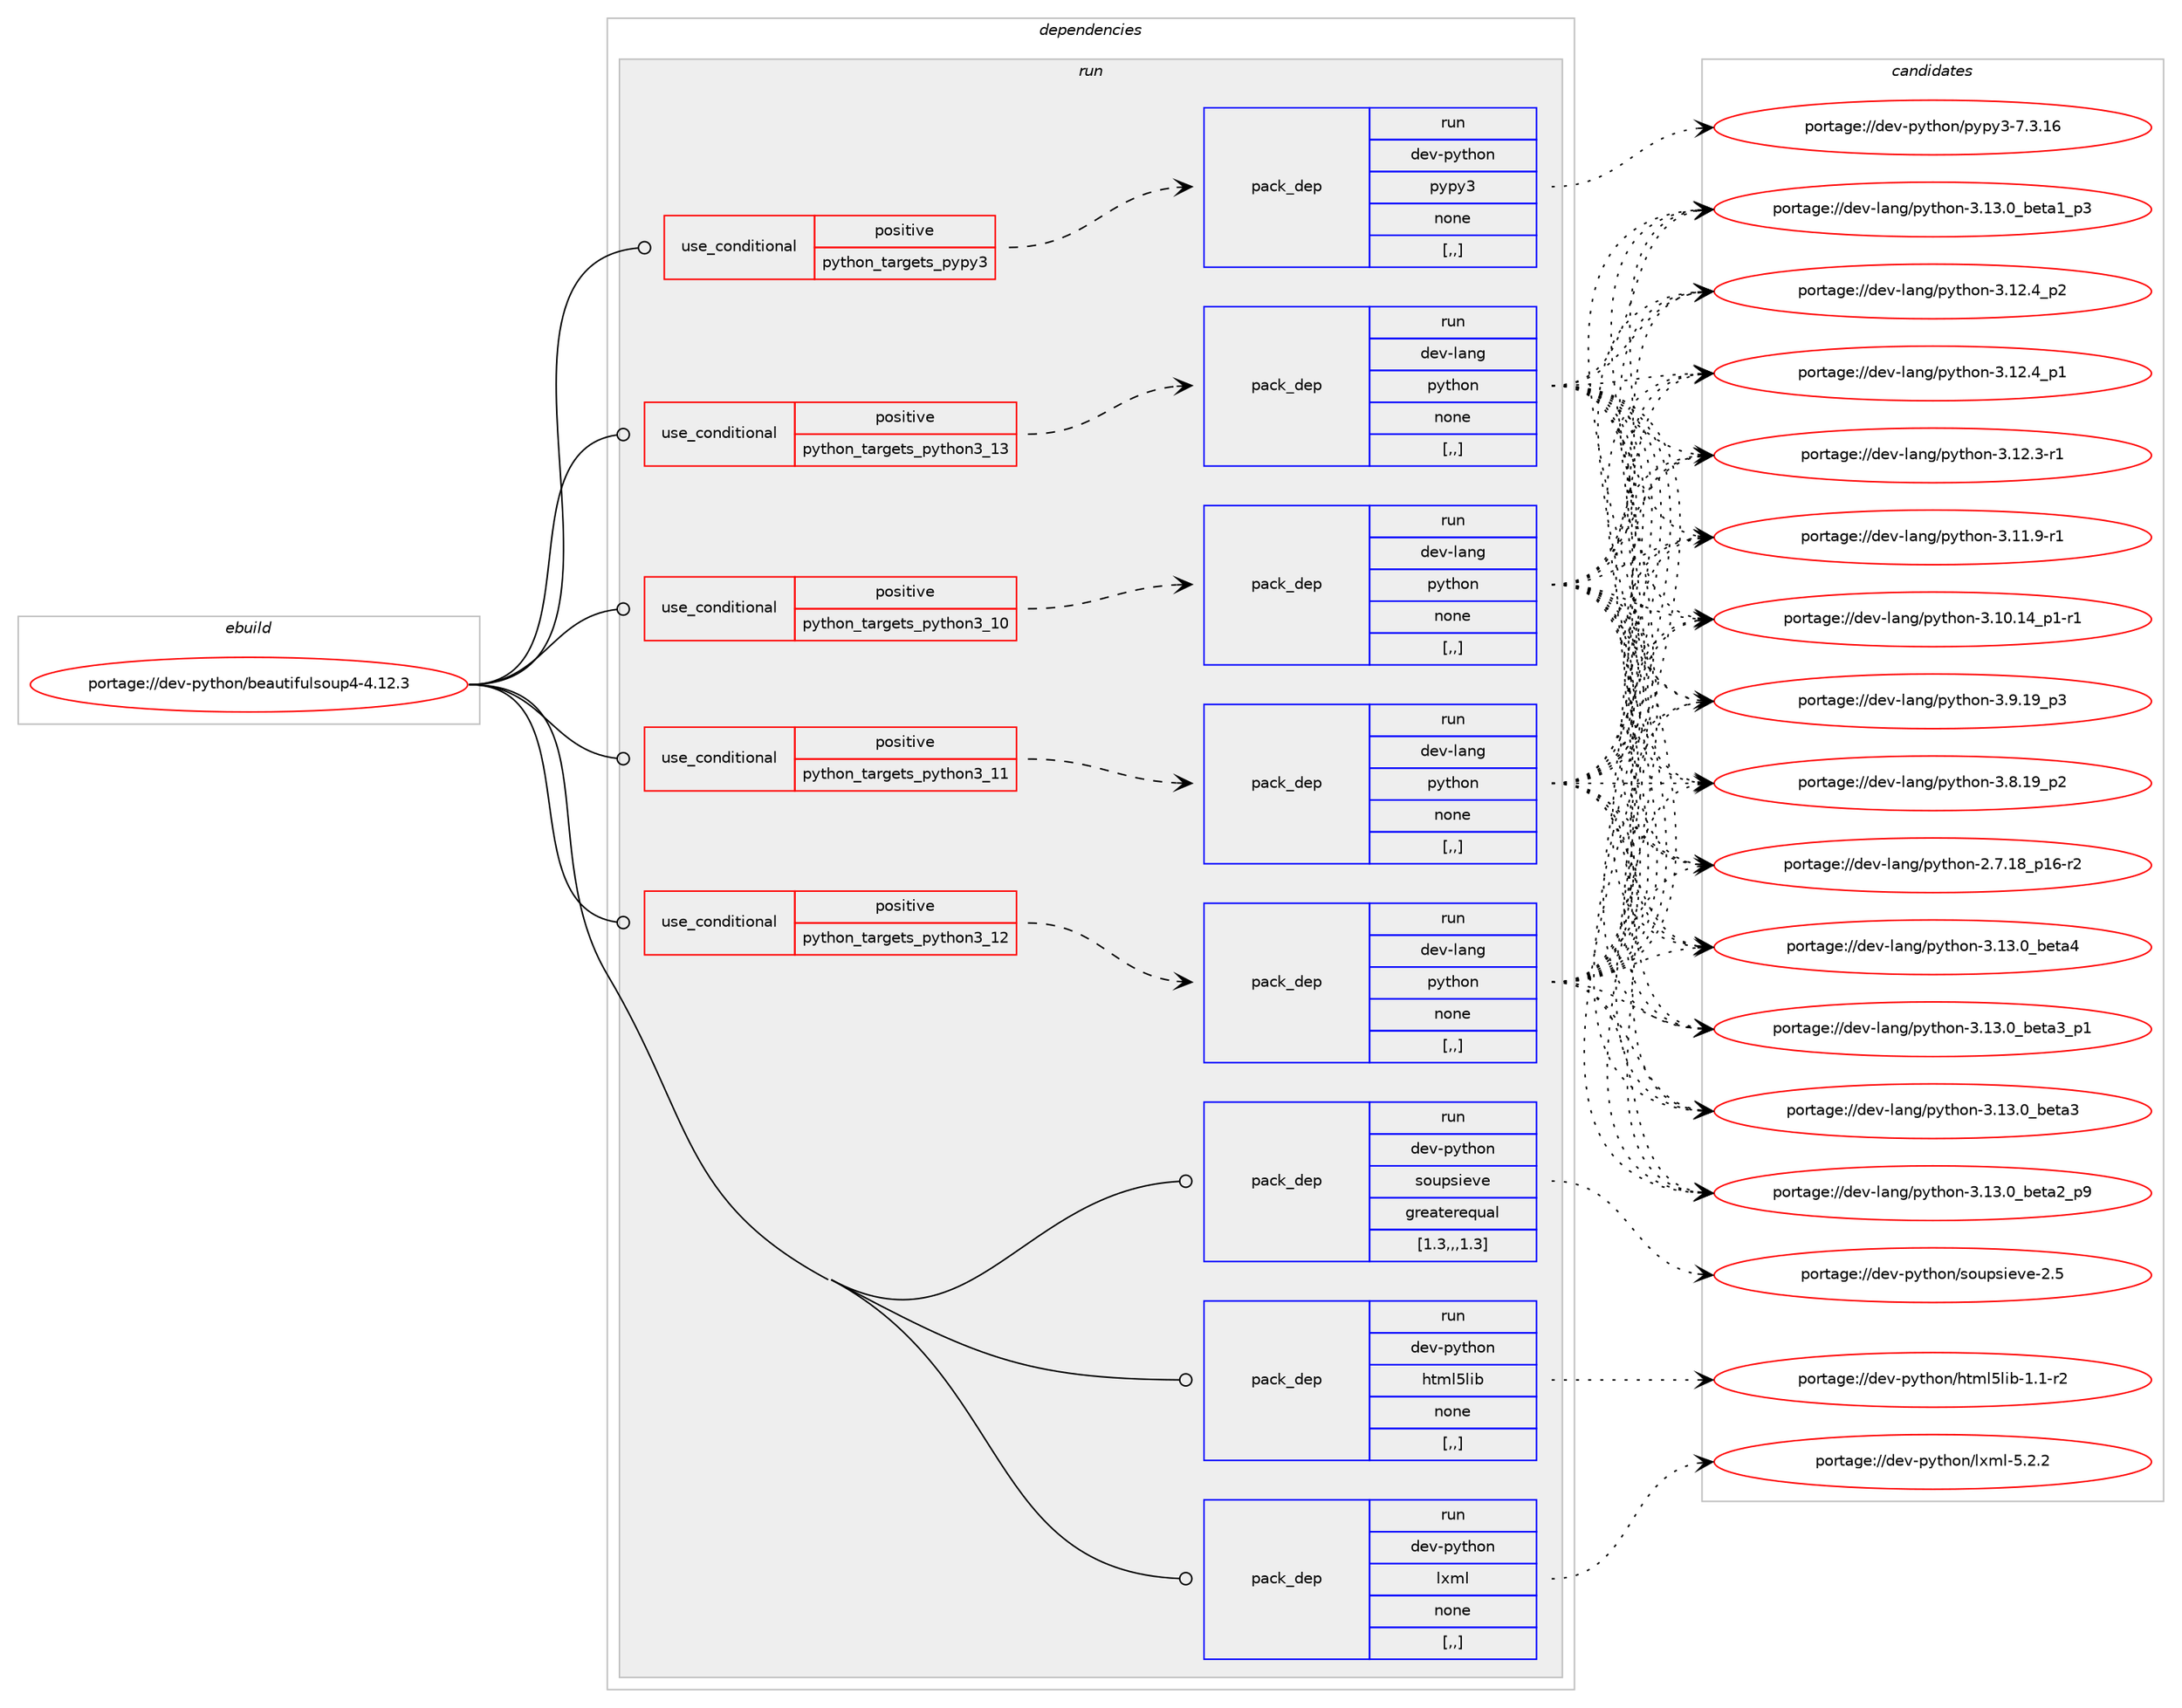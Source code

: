 digraph prolog {

# *************
# Graph options
# *************

newrank=true;
concentrate=true;
compound=true;
graph [rankdir=LR,fontname=Helvetica,fontsize=10,ranksep=1.5];#, ranksep=2.5, nodesep=0.2];
edge  [arrowhead=vee];
node  [fontname=Helvetica,fontsize=10];

# **********
# The ebuild
# **********

subgraph cluster_leftcol {
color=gray;
label=<<i>ebuild</i>>;
id [label="portage://dev-python/beautifulsoup4-4.12.3", color=red, width=4, href="../dev-python/beautifulsoup4-4.12.3.svg"];
}

# ****************
# The dependencies
# ****************

subgraph cluster_midcol {
color=gray;
label=<<i>dependencies</i>>;
subgraph cluster_compile {
fillcolor="#eeeeee";
style=filled;
label=<<i>compile</i>>;
}
subgraph cluster_compileandrun {
fillcolor="#eeeeee";
style=filled;
label=<<i>compile and run</i>>;
}
subgraph cluster_run {
fillcolor="#eeeeee";
style=filled;
label=<<i>run</i>>;
subgraph cond31343 {
dependency142992 [label=<<TABLE BORDER="0" CELLBORDER="1" CELLSPACING="0" CELLPADDING="4"><TR><TD ROWSPAN="3" CELLPADDING="10">use_conditional</TD></TR><TR><TD>positive</TD></TR><TR><TD>python_targets_pypy3</TD></TR></TABLE>>, shape=none, color=red];
subgraph pack110405 {
dependency142993 [label=<<TABLE BORDER="0" CELLBORDER="1" CELLSPACING="0" CELLPADDING="4" WIDTH="220"><TR><TD ROWSPAN="6" CELLPADDING="30">pack_dep</TD></TR><TR><TD WIDTH="110">run</TD></TR><TR><TD>dev-python</TD></TR><TR><TD>pypy3</TD></TR><TR><TD>none</TD></TR><TR><TD>[,,]</TD></TR></TABLE>>, shape=none, color=blue];
}
dependency142992:e -> dependency142993:w [weight=20,style="dashed",arrowhead="vee"];
}
id:e -> dependency142992:w [weight=20,style="solid",arrowhead="odot"];
subgraph cond31344 {
dependency142994 [label=<<TABLE BORDER="0" CELLBORDER="1" CELLSPACING="0" CELLPADDING="4"><TR><TD ROWSPAN="3" CELLPADDING="10">use_conditional</TD></TR><TR><TD>positive</TD></TR><TR><TD>python_targets_python3_10</TD></TR></TABLE>>, shape=none, color=red];
subgraph pack110406 {
dependency142995 [label=<<TABLE BORDER="0" CELLBORDER="1" CELLSPACING="0" CELLPADDING="4" WIDTH="220"><TR><TD ROWSPAN="6" CELLPADDING="30">pack_dep</TD></TR><TR><TD WIDTH="110">run</TD></TR><TR><TD>dev-lang</TD></TR><TR><TD>python</TD></TR><TR><TD>none</TD></TR><TR><TD>[,,]</TD></TR></TABLE>>, shape=none, color=blue];
}
dependency142994:e -> dependency142995:w [weight=20,style="dashed",arrowhead="vee"];
}
id:e -> dependency142994:w [weight=20,style="solid",arrowhead="odot"];
subgraph cond31345 {
dependency142996 [label=<<TABLE BORDER="0" CELLBORDER="1" CELLSPACING="0" CELLPADDING="4"><TR><TD ROWSPAN="3" CELLPADDING="10">use_conditional</TD></TR><TR><TD>positive</TD></TR><TR><TD>python_targets_python3_11</TD></TR></TABLE>>, shape=none, color=red];
subgraph pack110407 {
dependency142997 [label=<<TABLE BORDER="0" CELLBORDER="1" CELLSPACING="0" CELLPADDING="4" WIDTH="220"><TR><TD ROWSPAN="6" CELLPADDING="30">pack_dep</TD></TR><TR><TD WIDTH="110">run</TD></TR><TR><TD>dev-lang</TD></TR><TR><TD>python</TD></TR><TR><TD>none</TD></TR><TR><TD>[,,]</TD></TR></TABLE>>, shape=none, color=blue];
}
dependency142996:e -> dependency142997:w [weight=20,style="dashed",arrowhead="vee"];
}
id:e -> dependency142996:w [weight=20,style="solid",arrowhead="odot"];
subgraph cond31346 {
dependency142998 [label=<<TABLE BORDER="0" CELLBORDER="1" CELLSPACING="0" CELLPADDING="4"><TR><TD ROWSPAN="3" CELLPADDING="10">use_conditional</TD></TR><TR><TD>positive</TD></TR><TR><TD>python_targets_python3_12</TD></TR></TABLE>>, shape=none, color=red];
subgraph pack110408 {
dependency142999 [label=<<TABLE BORDER="0" CELLBORDER="1" CELLSPACING="0" CELLPADDING="4" WIDTH="220"><TR><TD ROWSPAN="6" CELLPADDING="30">pack_dep</TD></TR><TR><TD WIDTH="110">run</TD></TR><TR><TD>dev-lang</TD></TR><TR><TD>python</TD></TR><TR><TD>none</TD></TR><TR><TD>[,,]</TD></TR></TABLE>>, shape=none, color=blue];
}
dependency142998:e -> dependency142999:w [weight=20,style="dashed",arrowhead="vee"];
}
id:e -> dependency142998:w [weight=20,style="solid",arrowhead="odot"];
subgraph cond31347 {
dependency143000 [label=<<TABLE BORDER="0" CELLBORDER="1" CELLSPACING="0" CELLPADDING="4"><TR><TD ROWSPAN="3" CELLPADDING="10">use_conditional</TD></TR><TR><TD>positive</TD></TR><TR><TD>python_targets_python3_13</TD></TR></TABLE>>, shape=none, color=red];
subgraph pack110409 {
dependency143001 [label=<<TABLE BORDER="0" CELLBORDER="1" CELLSPACING="0" CELLPADDING="4" WIDTH="220"><TR><TD ROWSPAN="6" CELLPADDING="30">pack_dep</TD></TR><TR><TD WIDTH="110">run</TD></TR><TR><TD>dev-lang</TD></TR><TR><TD>python</TD></TR><TR><TD>none</TD></TR><TR><TD>[,,]</TD></TR></TABLE>>, shape=none, color=blue];
}
dependency143000:e -> dependency143001:w [weight=20,style="dashed",arrowhead="vee"];
}
id:e -> dependency143000:w [weight=20,style="solid",arrowhead="odot"];
subgraph pack110410 {
dependency143002 [label=<<TABLE BORDER="0" CELLBORDER="1" CELLSPACING="0" CELLPADDING="4" WIDTH="220"><TR><TD ROWSPAN="6" CELLPADDING="30">pack_dep</TD></TR><TR><TD WIDTH="110">run</TD></TR><TR><TD>dev-python</TD></TR><TR><TD>html5lib</TD></TR><TR><TD>none</TD></TR><TR><TD>[,,]</TD></TR></TABLE>>, shape=none, color=blue];
}
id:e -> dependency143002:w [weight=20,style="solid",arrowhead="odot"];
subgraph pack110411 {
dependency143003 [label=<<TABLE BORDER="0" CELLBORDER="1" CELLSPACING="0" CELLPADDING="4" WIDTH="220"><TR><TD ROWSPAN="6" CELLPADDING="30">pack_dep</TD></TR><TR><TD WIDTH="110">run</TD></TR><TR><TD>dev-python</TD></TR><TR><TD>lxml</TD></TR><TR><TD>none</TD></TR><TR><TD>[,,]</TD></TR></TABLE>>, shape=none, color=blue];
}
id:e -> dependency143003:w [weight=20,style="solid",arrowhead="odot"];
subgraph pack110412 {
dependency143004 [label=<<TABLE BORDER="0" CELLBORDER="1" CELLSPACING="0" CELLPADDING="4" WIDTH="220"><TR><TD ROWSPAN="6" CELLPADDING="30">pack_dep</TD></TR><TR><TD WIDTH="110">run</TD></TR><TR><TD>dev-python</TD></TR><TR><TD>soupsieve</TD></TR><TR><TD>greaterequal</TD></TR><TR><TD>[1.3,,,1.3]</TD></TR></TABLE>>, shape=none, color=blue];
}
id:e -> dependency143004:w [weight=20,style="solid",arrowhead="odot"];
}
}

# **************
# The candidates
# **************

subgraph cluster_choices {
rank=same;
color=gray;
label=<<i>candidates</i>>;

subgraph choice110405 {
color=black;
nodesep=1;
choice10010111845112121116104111110471121211121215145554651464954 [label="portage://dev-python/pypy3-7.3.16", color=red, width=4,href="../dev-python/pypy3-7.3.16.svg"];
dependency142993:e -> choice10010111845112121116104111110471121211121215145554651464954:w [style=dotted,weight="100"];
}
subgraph choice110406 {
color=black;
nodesep=1;
choice1001011184510897110103471121211161041111104551464951464895981011169752 [label="portage://dev-lang/python-3.13.0_beta4", color=red, width=4,href="../dev-lang/python-3.13.0_beta4.svg"];
choice10010111845108971101034711212111610411111045514649514648959810111697519511249 [label="portage://dev-lang/python-3.13.0_beta3_p1", color=red, width=4,href="../dev-lang/python-3.13.0_beta3_p1.svg"];
choice1001011184510897110103471121211161041111104551464951464895981011169751 [label="portage://dev-lang/python-3.13.0_beta3", color=red, width=4,href="../dev-lang/python-3.13.0_beta3.svg"];
choice10010111845108971101034711212111610411111045514649514648959810111697509511257 [label="portage://dev-lang/python-3.13.0_beta2_p9", color=red, width=4,href="../dev-lang/python-3.13.0_beta2_p9.svg"];
choice10010111845108971101034711212111610411111045514649514648959810111697499511251 [label="portage://dev-lang/python-3.13.0_beta1_p3", color=red, width=4,href="../dev-lang/python-3.13.0_beta1_p3.svg"];
choice100101118451089711010347112121116104111110455146495046529511250 [label="portage://dev-lang/python-3.12.4_p2", color=red, width=4,href="../dev-lang/python-3.12.4_p2.svg"];
choice100101118451089711010347112121116104111110455146495046529511249 [label="portage://dev-lang/python-3.12.4_p1", color=red, width=4,href="../dev-lang/python-3.12.4_p1.svg"];
choice100101118451089711010347112121116104111110455146495046514511449 [label="portage://dev-lang/python-3.12.3-r1", color=red, width=4,href="../dev-lang/python-3.12.3-r1.svg"];
choice100101118451089711010347112121116104111110455146494946574511449 [label="portage://dev-lang/python-3.11.9-r1", color=red, width=4,href="../dev-lang/python-3.11.9-r1.svg"];
choice100101118451089711010347112121116104111110455146494846495295112494511449 [label="portage://dev-lang/python-3.10.14_p1-r1", color=red, width=4,href="../dev-lang/python-3.10.14_p1-r1.svg"];
choice100101118451089711010347112121116104111110455146574649579511251 [label="portage://dev-lang/python-3.9.19_p3", color=red, width=4,href="../dev-lang/python-3.9.19_p3.svg"];
choice100101118451089711010347112121116104111110455146564649579511250 [label="portage://dev-lang/python-3.8.19_p2", color=red, width=4,href="../dev-lang/python-3.8.19_p2.svg"];
choice100101118451089711010347112121116104111110455046554649569511249544511450 [label="portage://dev-lang/python-2.7.18_p16-r2", color=red, width=4,href="../dev-lang/python-2.7.18_p16-r2.svg"];
dependency142995:e -> choice1001011184510897110103471121211161041111104551464951464895981011169752:w [style=dotted,weight="100"];
dependency142995:e -> choice10010111845108971101034711212111610411111045514649514648959810111697519511249:w [style=dotted,weight="100"];
dependency142995:e -> choice1001011184510897110103471121211161041111104551464951464895981011169751:w [style=dotted,weight="100"];
dependency142995:e -> choice10010111845108971101034711212111610411111045514649514648959810111697509511257:w [style=dotted,weight="100"];
dependency142995:e -> choice10010111845108971101034711212111610411111045514649514648959810111697499511251:w [style=dotted,weight="100"];
dependency142995:e -> choice100101118451089711010347112121116104111110455146495046529511250:w [style=dotted,weight="100"];
dependency142995:e -> choice100101118451089711010347112121116104111110455146495046529511249:w [style=dotted,weight="100"];
dependency142995:e -> choice100101118451089711010347112121116104111110455146495046514511449:w [style=dotted,weight="100"];
dependency142995:e -> choice100101118451089711010347112121116104111110455146494946574511449:w [style=dotted,weight="100"];
dependency142995:e -> choice100101118451089711010347112121116104111110455146494846495295112494511449:w [style=dotted,weight="100"];
dependency142995:e -> choice100101118451089711010347112121116104111110455146574649579511251:w [style=dotted,weight="100"];
dependency142995:e -> choice100101118451089711010347112121116104111110455146564649579511250:w [style=dotted,weight="100"];
dependency142995:e -> choice100101118451089711010347112121116104111110455046554649569511249544511450:w [style=dotted,weight="100"];
}
subgraph choice110407 {
color=black;
nodesep=1;
choice1001011184510897110103471121211161041111104551464951464895981011169752 [label="portage://dev-lang/python-3.13.0_beta4", color=red, width=4,href="../dev-lang/python-3.13.0_beta4.svg"];
choice10010111845108971101034711212111610411111045514649514648959810111697519511249 [label="portage://dev-lang/python-3.13.0_beta3_p1", color=red, width=4,href="../dev-lang/python-3.13.0_beta3_p1.svg"];
choice1001011184510897110103471121211161041111104551464951464895981011169751 [label="portage://dev-lang/python-3.13.0_beta3", color=red, width=4,href="../dev-lang/python-3.13.0_beta3.svg"];
choice10010111845108971101034711212111610411111045514649514648959810111697509511257 [label="portage://dev-lang/python-3.13.0_beta2_p9", color=red, width=4,href="../dev-lang/python-3.13.0_beta2_p9.svg"];
choice10010111845108971101034711212111610411111045514649514648959810111697499511251 [label="portage://dev-lang/python-3.13.0_beta1_p3", color=red, width=4,href="../dev-lang/python-3.13.0_beta1_p3.svg"];
choice100101118451089711010347112121116104111110455146495046529511250 [label="portage://dev-lang/python-3.12.4_p2", color=red, width=4,href="../dev-lang/python-3.12.4_p2.svg"];
choice100101118451089711010347112121116104111110455146495046529511249 [label="portage://dev-lang/python-3.12.4_p1", color=red, width=4,href="../dev-lang/python-3.12.4_p1.svg"];
choice100101118451089711010347112121116104111110455146495046514511449 [label="portage://dev-lang/python-3.12.3-r1", color=red, width=4,href="../dev-lang/python-3.12.3-r1.svg"];
choice100101118451089711010347112121116104111110455146494946574511449 [label="portage://dev-lang/python-3.11.9-r1", color=red, width=4,href="../dev-lang/python-3.11.9-r1.svg"];
choice100101118451089711010347112121116104111110455146494846495295112494511449 [label="portage://dev-lang/python-3.10.14_p1-r1", color=red, width=4,href="../dev-lang/python-3.10.14_p1-r1.svg"];
choice100101118451089711010347112121116104111110455146574649579511251 [label="portage://dev-lang/python-3.9.19_p3", color=red, width=4,href="../dev-lang/python-3.9.19_p3.svg"];
choice100101118451089711010347112121116104111110455146564649579511250 [label="portage://dev-lang/python-3.8.19_p2", color=red, width=4,href="../dev-lang/python-3.8.19_p2.svg"];
choice100101118451089711010347112121116104111110455046554649569511249544511450 [label="portage://dev-lang/python-2.7.18_p16-r2", color=red, width=4,href="../dev-lang/python-2.7.18_p16-r2.svg"];
dependency142997:e -> choice1001011184510897110103471121211161041111104551464951464895981011169752:w [style=dotted,weight="100"];
dependency142997:e -> choice10010111845108971101034711212111610411111045514649514648959810111697519511249:w [style=dotted,weight="100"];
dependency142997:e -> choice1001011184510897110103471121211161041111104551464951464895981011169751:w [style=dotted,weight="100"];
dependency142997:e -> choice10010111845108971101034711212111610411111045514649514648959810111697509511257:w [style=dotted,weight="100"];
dependency142997:e -> choice10010111845108971101034711212111610411111045514649514648959810111697499511251:w [style=dotted,weight="100"];
dependency142997:e -> choice100101118451089711010347112121116104111110455146495046529511250:w [style=dotted,weight="100"];
dependency142997:e -> choice100101118451089711010347112121116104111110455146495046529511249:w [style=dotted,weight="100"];
dependency142997:e -> choice100101118451089711010347112121116104111110455146495046514511449:w [style=dotted,weight="100"];
dependency142997:e -> choice100101118451089711010347112121116104111110455146494946574511449:w [style=dotted,weight="100"];
dependency142997:e -> choice100101118451089711010347112121116104111110455146494846495295112494511449:w [style=dotted,weight="100"];
dependency142997:e -> choice100101118451089711010347112121116104111110455146574649579511251:w [style=dotted,weight="100"];
dependency142997:e -> choice100101118451089711010347112121116104111110455146564649579511250:w [style=dotted,weight="100"];
dependency142997:e -> choice100101118451089711010347112121116104111110455046554649569511249544511450:w [style=dotted,weight="100"];
}
subgraph choice110408 {
color=black;
nodesep=1;
choice1001011184510897110103471121211161041111104551464951464895981011169752 [label="portage://dev-lang/python-3.13.0_beta4", color=red, width=4,href="../dev-lang/python-3.13.0_beta4.svg"];
choice10010111845108971101034711212111610411111045514649514648959810111697519511249 [label="portage://dev-lang/python-3.13.0_beta3_p1", color=red, width=4,href="../dev-lang/python-3.13.0_beta3_p1.svg"];
choice1001011184510897110103471121211161041111104551464951464895981011169751 [label="portage://dev-lang/python-3.13.0_beta3", color=red, width=4,href="../dev-lang/python-3.13.0_beta3.svg"];
choice10010111845108971101034711212111610411111045514649514648959810111697509511257 [label="portage://dev-lang/python-3.13.0_beta2_p9", color=red, width=4,href="../dev-lang/python-3.13.0_beta2_p9.svg"];
choice10010111845108971101034711212111610411111045514649514648959810111697499511251 [label="portage://dev-lang/python-3.13.0_beta1_p3", color=red, width=4,href="../dev-lang/python-3.13.0_beta1_p3.svg"];
choice100101118451089711010347112121116104111110455146495046529511250 [label="portage://dev-lang/python-3.12.4_p2", color=red, width=4,href="../dev-lang/python-3.12.4_p2.svg"];
choice100101118451089711010347112121116104111110455146495046529511249 [label="portage://dev-lang/python-3.12.4_p1", color=red, width=4,href="../dev-lang/python-3.12.4_p1.svg"];
choice100101118451089711010347112121116104111110455146495046514511449 [label="portage://dev-lang/python-3.12.3-r1", color=red, width=4,href="../dev-lang/python-3.12.3-r1.svg"];
choice100101118451089711010347112121116104111110455146494946574511449 [label="portage://dev-lang/python-3.11.9-r1", color=red, width=4,href="../dev-lang/python-3.11.9-r1.svg"];
choice100101118451089711010347112121116104111110455146494846495295112494511449 [label="portage://dev-lang/python-3.10.14_p1-r1", color=red, width=4,href="../dev-lang/python-3.10.14_p1-r1.svg"];
choice100101118451089711010347112121116104111110455146574649579511251 [label="portage://dev-lang/python-3.9.19_p3", color=red, width=4,href="../dev-lang/python-3.9.19_p3.svg"];
choice100101118451089711010347112121116104111110455146564649579511250 [label="portage://dev-lang/python-3.8.19_p2", color=red, width=4,href="../dev-lang/python-3.8.19_p2.svg"];
choice100101118451089711010347112121116104111110455046554649569511249544511450 [label="portage://dev-lang/python-2.7.18_p16-r2", color=red, width=4,href="../dev-lang/python-2.7.18_p16-r2.svg"];
dependency142999:e -> choice1001011184510897110103471121211161041111104551464951464895981011169752:w [style=dotted,weight="100"];
dependency142999:e -> choice10010111845108971101034711212111610411111045514649514648959810111697519511249:w [style=dotted,weight="100"];
dependency142999:e -> choice1001011184510897110103471121211161041111104551464951464895981011169751:w [style=dotted,weight="100"];
dependency142999:e -> choice10010111845108971101034711212111610411111045514649514648959810111697509511257:w [style=dotted,weight="100"];
dependency142999:e -> choice10010111845108971101034711212111610411111045514649514648959810111697499511251:w [style=dotted,weight="100"];
dependency142999:e -> choice100101118451089711010347112121116104111110455146495046529511250:w [style=dotted,weight="100"];
dependency142999:e -> choice100101118451089711010347112121116104111110455146495046529511249:w [style=dotted,weight="100"];
dependency142999:e -> choice100101118451089711010347112121116104111110455146495046514511449:w [style=dotted,weight="100"];
dependency142999:e -> choice100101118451089711010347112121116104111110455146494946574511449:w [style=dotted,weight="100"];
dependency142999:e -> choice100101118451089711010347112121116104111110455146494846495295112494511449:w [style=dotted,weight="100"];
dependency142999:e -> choice100101118451089711010347112121116104111110455146574649579511251:w [style=dotted,weight="100"];
dependency142999:e -> choice100101118451089711010347112121116104111110455146564649579511250:w [style=dotted,weight="100"];
dependency142999:e -> choice100101118451089711010347112121116104111110455046554649569511249544511450:w [style=dotted,weight="100"];
}
subgraph choice110409 {
color=black;
nodesep=1;
choice1001011184510897110103471121211161041111104551464951464895981011169752 [label="portage://dev-lang/python-3.13.0_beta4", color=red, width=4,href="../dev-lang/python-3.13.0_beta4.svg"];
choice10010111845108971101034711212111610411111045514649514648959810111697519511249 [label="portage://dev-lang/python-3.13.0_beta3_p1", color=red, width=4,href="../dev-lang/python-3.13.0_beta3_p1.svg"];
choice1001011184510897110103471121211161041111104551464951464895981011169751 [label="portage://dev-lang/python-3.13.0_beta3", color=red, width=4,href="../dev-lang/python-3.13.0_beta3.svg"];
choice10010111845108971101034711212111610411111045514649514648959810111697509511257 [label="portage://dev-lang/python-3.13.0_beta2_p9", color=red, width=4,href="../dev-lang/python-3.13.0_beta2_p9.svg"];
choice10010111845108971101034711212111610411111045514649514648959810111697499511251 [label="portage://dev-lang/python-3.13.0_beta1_p3", color=red, width=4,href="../dev-lang/python-3.13.0_beta1_p3.svg"];
choice100101118451089711010347112121116104111110455146495046529511250 [label="portage://dev-lang/python-3.12.4_p2", color=red, width=4,href="../dev-lang/python-3.12.4_p2.svg"];
choice100101118451089711010347112121116104111110455146495046529511249 [label="portage://dev-lang/python-3.12.4_p1", color=red, width=4,href="../dev-lang/python-3.12.4_p1.svg"];
choice100101118451089711010347112121116104111110455146495046514511449 [label="portage://dev-lang/python-3.12.3-r1", color=red, width=4,href="../dev-lang/python-3.12.3-r1.svg"];
choice100101118451089711010347112121116104111110455146494946574511449 [label="portage://dev-lang/python-3.11.9-r1", color=red, width=4,href="../dev-lang/python-3.11.9-r1.svg"];
choice100101118451089711010347112121116104111110455146494846495295112494511449 [label="portage://dev-lang/python-3.10.14_p1-r1", color=red, width=4,href="../dev-lang/python-3.10.14_p1-r1.svg"];
choice100101118451089711010347112121116104111110455146574649579511251 [label="portage://dev-lang/python-3.9.19_p3", color=red, width=4,href="../dev-lang/python-3.9.19_p3.svg"];
choice100101118451089711010347112121116104111110455146564649579511250 [label="portage://dev-lang/python-3.8.19_p2", color=red, width=4,href="../dev-lang/python-3.8.19_p2.svg"];
choice100101118451089711010347112121116104111110455046554649569511249544511450 [label="portage://dev-lang/python-2.7.18_p16-r2", color=red, width=4,href="../dev-lang/python-2.7.18_p16-r2.svg"];
dependency143001:e -> choice1001011184510897110103471121211161041111104551464951464895981011169752:w [style=dotted,weight="100"];
dependency143001:e -> choice10010111845108971101034711212111610411111045514649514648959810111697519511249:w [style=dotted,weight="100"];
dependency143001:e -> choice1001011184510897110103471121211161041111104551464951464895981011169751:w [style=dotted,weight="100"];
dependency143001:e -> choice10010111845108971101034711212111610411111045514649514648959810111697509511257:w [style=dotted,weight="100"];
dependency143001:e -> choice10010111845108971101034711212111610411111045514649514648959810111697499511251:w [style=dotted,weight="100"];
dependency143001:e -> choice100101118451089711010347112121116104111110455146495046529511250:w [style=dotted,weight="100"];
dependency143001:e -> choice100101118451089711010347112121116104111110455146495046529511249:w [style=dotted,weight="100"];
dependency143001:e -> choice100101118451089711010347112121116104111110455146495046514511449:w [style=dotted,weight="100"];
dependency143001:e -> choice100101118451089711010347112121116104111110455146494946574511449:w [style=dotted,weight="100"];
dependency143001:e -> choice100101118451089711010347112121116104111110455146494846495295112494511449:w [style=dotted,weight="100"];
dependency143001:e -> choice100101118451089711010347112121116104111110455146574649579511251:w [style=dotted,weight="100"];
dependency143001:e -> choice100101118451089711010347112121116104111110455146564649579511250:w [style=dotted,weight="100"];
dependency143001:e -> choice100101118451089711010347112121116104111110455046554649569511249544511450:w [style=dotted,weight="100"];
}
subgraph choice110410 {
color=black;
nodesep=1;
choice10010111845112121116104111110471041161091085310810598454946494511450 [label="portage://dev-python/html5lib-1.1-r2", color=red, width=4,href="../dev-python/html5lib-1.1-r2.svg"];
dependency143002:e -> choice10010111845112121116104111110471041161091085310810598454946494511450:w [style=dotted,weight="100"];
}
subgraph choice110411 {
color=black;
nodesep=1;
choice1001011184511212111610411111047108120109108455346504650 [label="portage://dev-python/lxml-5.2.2", color=red, width=4,href="../dev-python/lxml-5.2.2.svg"];
dependency143003:e -> choice1001011184511212111610411111047108120109108455346504650:w [style=dotted,weight="100"];
}
subgraph choice110412 {
color=black;
nodesep=1;
choice100101118451121211161041111104711511111711211510510111810145504653 [label="portage://dev-python/soupsieve-2.5", color=red, width=4,href="../dev-python/soupsieve-2.5.svg"];
dependency143004:e -> choice100101118451121211161041111104711511111711211510510111810145504653:w [style=dotted,weight="100"];
}
}

}
